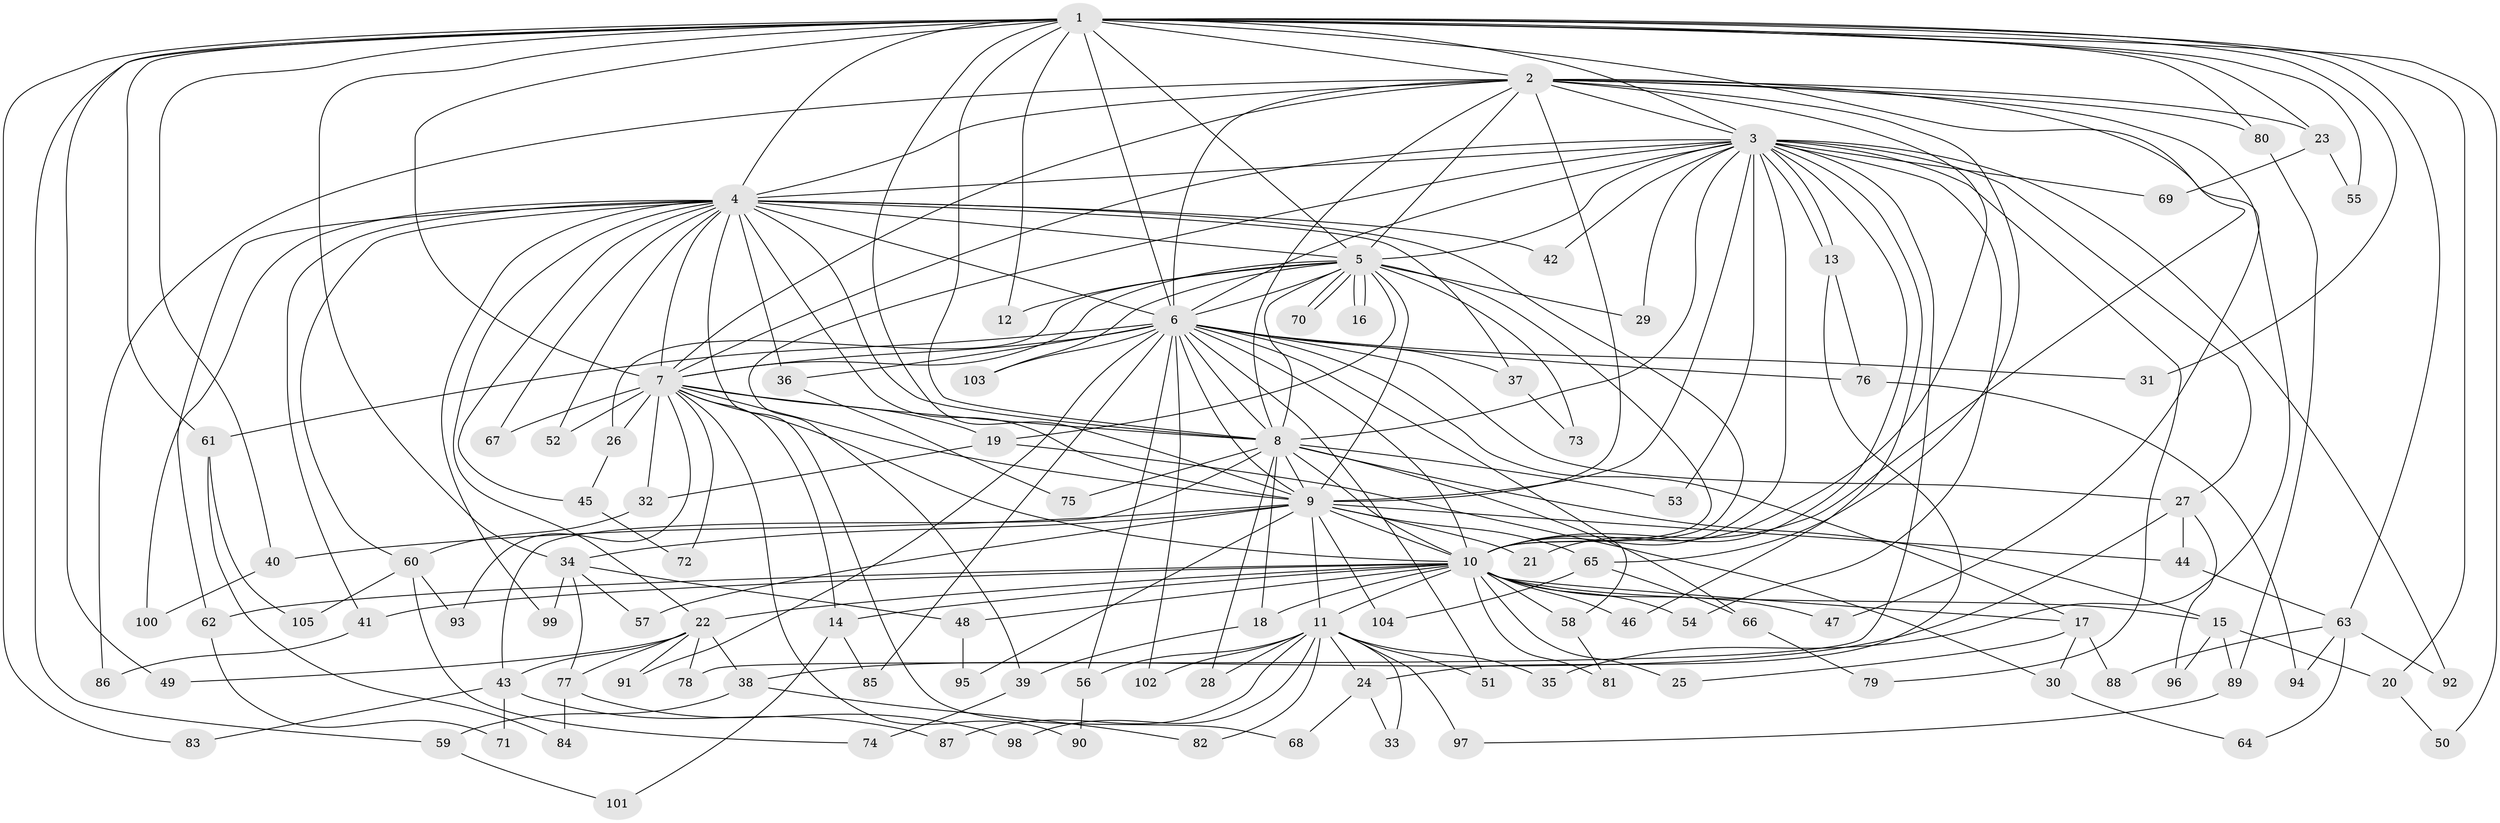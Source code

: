 // Generated by graph-tools (version 1.1) at 2025/13/03/09/25 04:13:49]
// undirected, 105 vertices, 235 edges
graph export_dot {
graph [start="1"]
  node [color=gray90,style=filled];
  1;
  2;
  3;
  4;
  5;
  6;
  7;
  8;
  9;
  10;
  11;
  12;
  13;
  14;
  15;
  16;
  17;
  18;
  19;
  20;
  21;
  22;
  23;
  24;
  25;
  26;
  27;
  28;
  29;
  30;
  31;
  32;
  33;
  34;
  35;
  36;
  37;
  38;
  39;
  40;
  41;
  42;
  43;
  44;
  45;
  46;
  47;
  48;
  49;
  50;
  51;
  52;
  53;
  54;
  55;
  56;
  57;
  58;
  59;
  60;
  61;
  62;
  63;
  64;
  65;
  66;
  67;
  68;
  69;
  70;
  71;
  72;
  73;
  74;
  75;
  76;
  77;
  78;
  79;
  80;
  81;
  82;
  83;
  84;
  85;
  86;
  87;
  88;
  89;
  90;
  91;
  92;
  93;
  94;
  95;
  96;
  97;
  98;
  99;
  100;
  101;
  102;
  103;
  104;
  105;
  1 -- 2;
  1 -- 3;
  1 -- 4;
  1 -- 5;
  1 -- 6;
  1 -- 7;
  1 -- 8;
  1 -- 9;
  1 -- 10;
  1 -- 12;
  1 -- 20;
  1 -- 23;
  1 -- 31;
  1 -- 34;
  1 -- 40;
  1 -- 49;
  1 -- 50;
  1 -- 55;
  1 -- 59;
  1 -- 61;
  1 -- 63;
  1 -- 80;
  1 -- 83;
  2 -- 3;
  2 -- 4;
  2 -- 5;
  2 -- 6;
  2 -- 7;
  2 -- 8;
  2 -- 9;
  2 -- 10;
  2 -- 23;
  2 -- 35;
  2 -- 47;
  2 -- 65;
  2 -- 80;
  2 -- 86;
  3 -- 4;
  3 -- 5;
  3 -- 6;
  3 -- 7;
  3 -- 8;
  3 -- 9;
  3 -- 10;
  3 -- 13;
  3 -- 13;
  3 -- 21;
  3 -- 27;
  3 -- 29;
  3 -- 39;
  3 -- 42;
  3 -- 46;
  3 -- 53;
  3 -- 54;
  3 -- 69;
  3 -- 78;
  3 -- 79;
  3 -- 92;
  4 -- 5;
  4 -- 6;
  4 -- 7;
  4 -- 8;
  4 -- 9;
  4 -- 10;
  4 -- 22;
  4 -- 36;
  4 -- 37;
  4 -- 41;
  4 -- 42;
  4 -- 45;
  4 -- 52;
  4 -- 60;
  4 -- 62;
  4 -- 67;
  4 -- 68;
  4 -- 99;
  4 -- 100;
  5 -- 6;
  5 -- 7;
  5 -- 8;
  5 -- 9;
  5 -- 10;
  5 -- 12;
  5 -- 16;
  5 -- 16;
  5 -- 19;
  5 -- 26;
  5 -- 29;
  5 -- 70;
  5 -- 70;
  5 -- 73;
  5 -- 103;
  6 -- 7;
  6 -- 8;
  6 -- 9;
  6 -- 10;
  6 -- 17;
  6 -- 27;
  6 -- 31;
  6 -- 36;
  6 -- 37;
  6 -- 51;
  6 -- 56;
  6 -- 58;
  6 -- 61;
  6 -- 76;
  6 -- 85;
  6 -- 91;
  6 -- 102;
  6 -- 103;
  7 -- 8;
  7 -- 9;
  7 -- 10;
  7 -- 14;
  7 -- 19;
  7 -- 26;
  7 -- 32;
  7 -- 52;
  7 -- 67;
  7 -- 72;
  7 -- 90;
  7 -- 93;
  8 -- 9;
  8 -- 10;
  8 -- 15;
  8 -- 18;
  8 -- 28;
  8 -- 43;
  8 -- 53;
  8 -- 66;
  8 -- 75;
  9 -- 10;
  9 -- 11;
  9 -- 21;
  9 -- 34;
  9 -- 40;
  9 -- 44;
  9 -- 57;
  9 -- 65;
  9 -- 95;
  9 -- 104;
  10 -- 11;
  10 -- 14;
  10 -- 15;
  10 -- 17;
  10 -- 18;
  10 -- 22;
  10 -- 25;
  10 -- 41;
  10 -- 46;
  10 -- 47;
  10 -- 48;
  10 -- 54;
  10 -- 58;
  10 -- 62;
  10 -- 81;
  11 -- 24;
  11 -- 28;
  11 -- 33;
  11 -- 35;
  11 -- 51;
  11 -- 56;
  11 -- 82;
  11 -- 87;
  11 -- 97;
  11 -- 98;
  11 -- 102;
  13 -- 24;
  13 -- 76;
  14 -- 85;
  14 -- 101;
  15 -- 20;
  15 -- 89;
  15 -- 96;
  17 -- 25;
  17 -- 30;
  17 -- 88;
  18 -- 39;
  19 -- 30;
  19 -- 32;
  20 -- 50;
  22 -- 38;
  22 -- 43;
  22 -- 49;
  22 -- 77;
  22 -- 78;
  22 -- 91;
  23 -- 55;
  23 -- 69;
  24 -- 33;
  24 -- 68;
  26 -- 45;
  27 -- 38;
  27 -- 44;
  27 -- 96;
  30 -- 64;
  32 -- 60;
  34 -- 48;
  34 -- 57;
  34 -- 77;
  34 -- 99;
  36 -- 75;
  37 -- 73;
  38 -- 59;
  38 -- 82;
  39 -- 74;
  40 -- 100;
  41 -- 86;
  43 -- 71;
  43 -- 83;
  43 -- 87;
  44 -- 63;
  45 -- 72;
  48 -- 95;
  56 -- 90;
  58 -- 81;
  59 -- 101;
  60 -- 74;
  60 -- 93;
  60 -- 105;
  61 -- 84;
  61 -- 105;
  62 -- 71;
  63 -- 64;
  63 -- 88;
  63 -- 92;
  63 -- 94;
  65 -- 66;
  65 -- 104;
  66 -- 79;
  76 -- 94;
  77 -- 84;
  77 -- 98;
  80 -- 89;
  89 -- 97;
}
